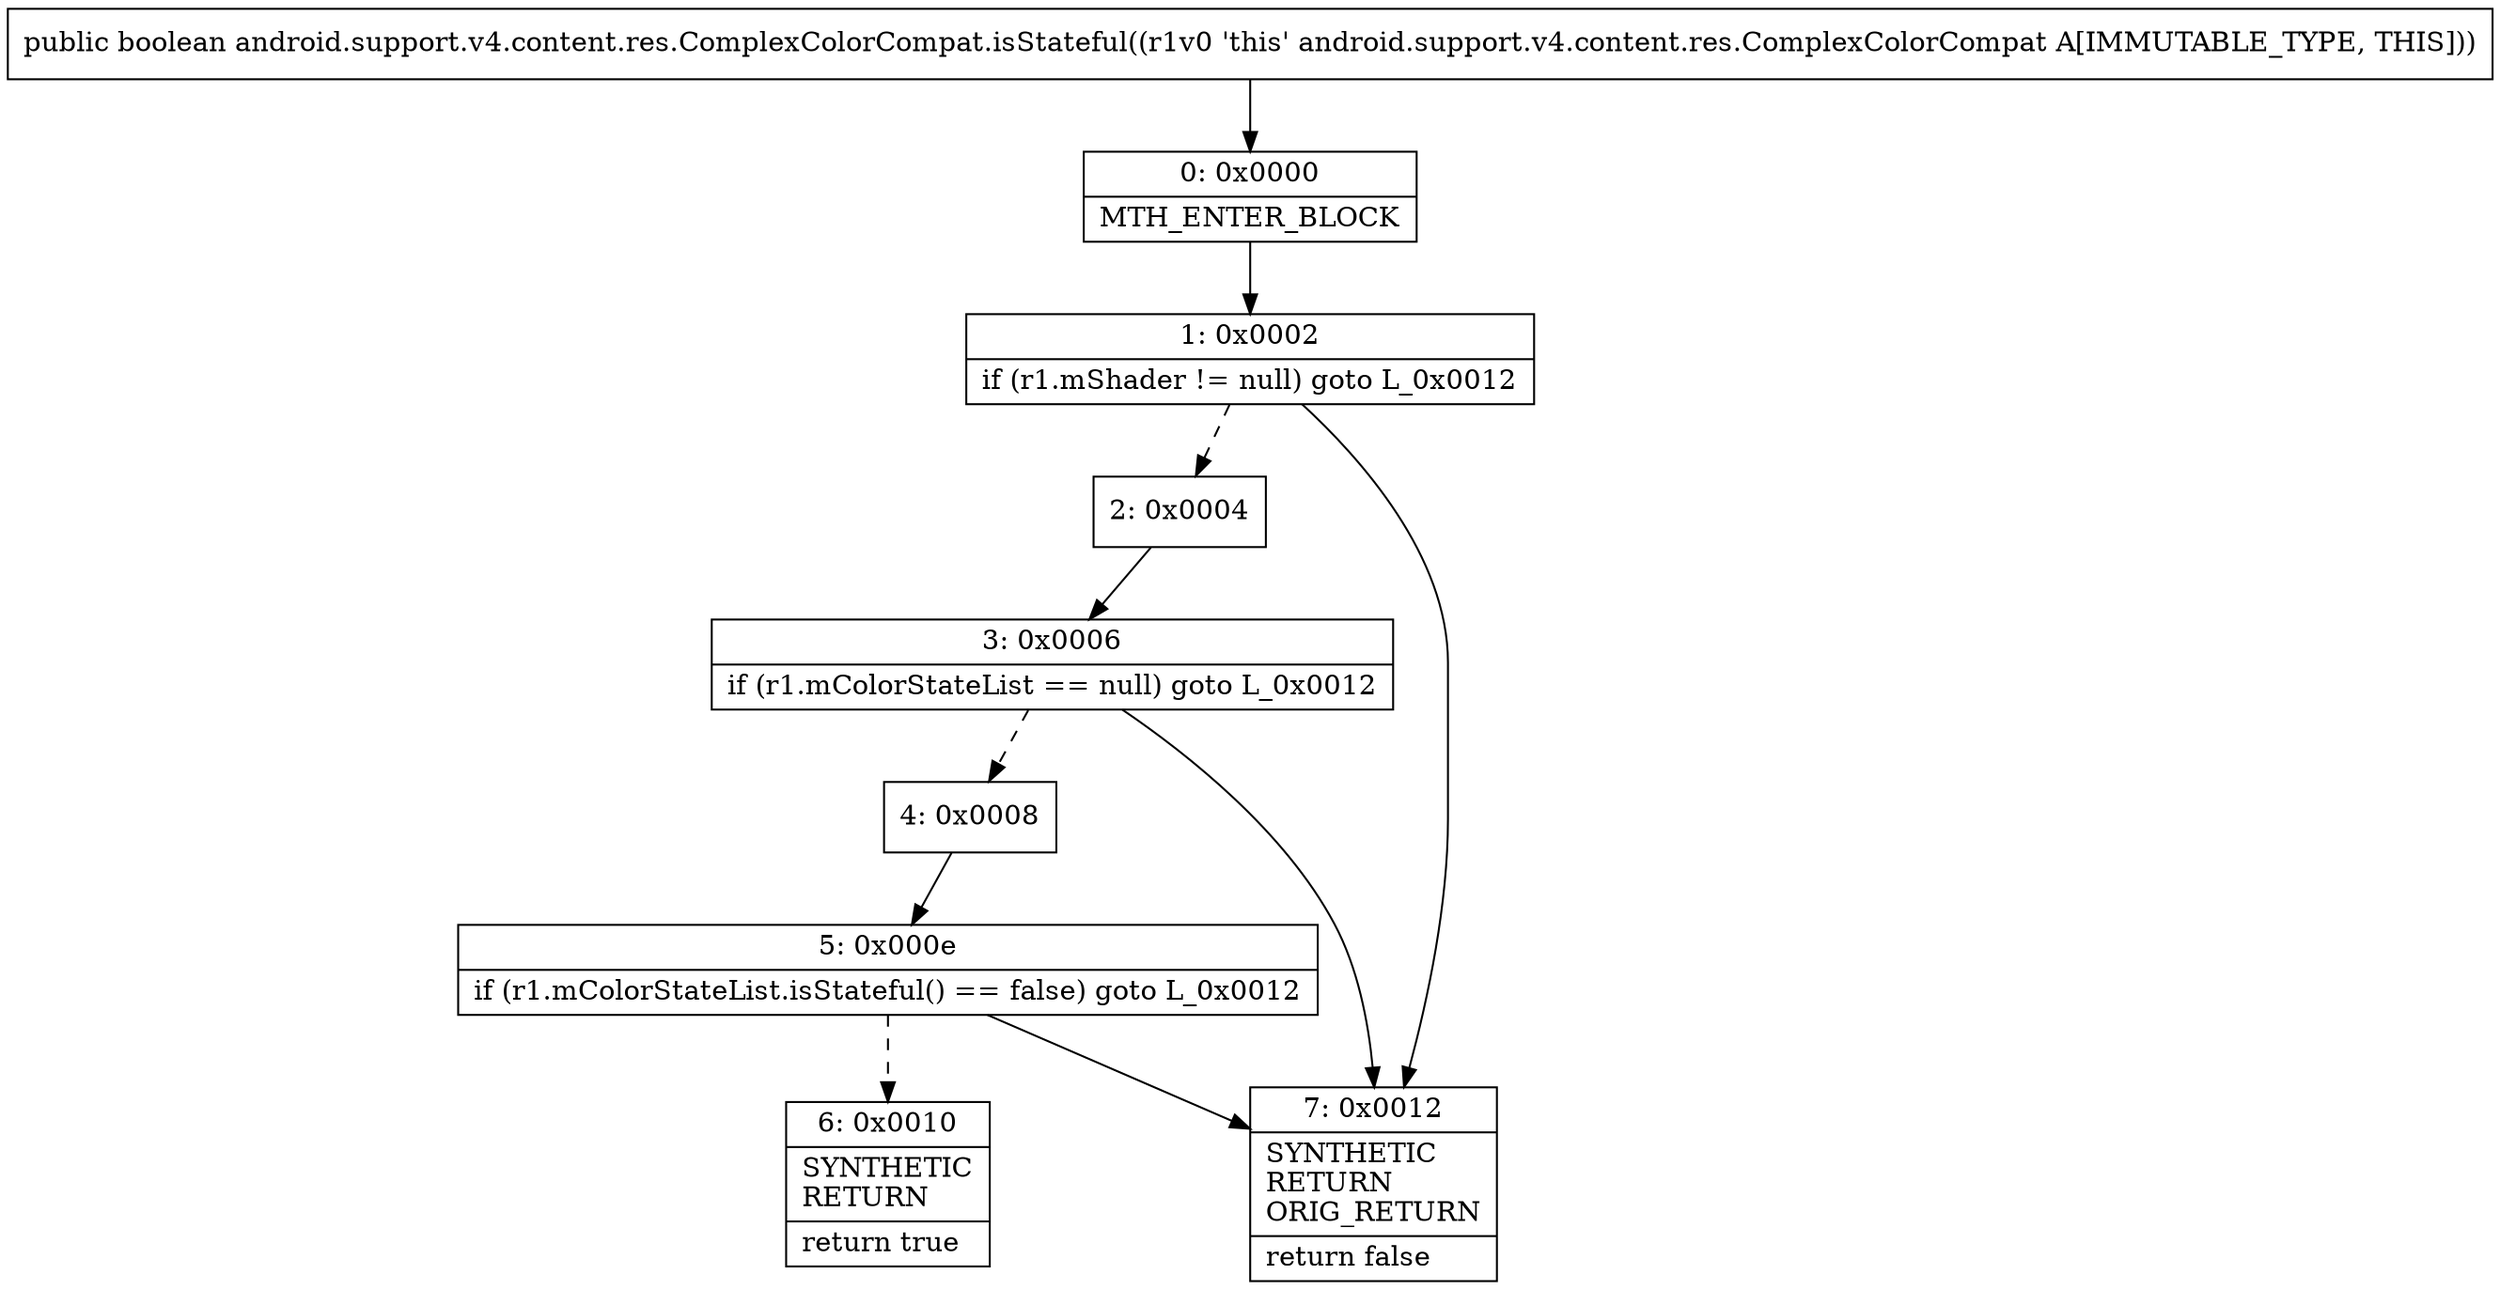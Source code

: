 digraph "CFG forandroid.support.v4.content.res.ComplexColorCompat.isStateful()Z" {
Node_0 [shape=record,label="{0\:\ 0x0000|MTH_ENTER_BLOCK\l}"];
Node_1 [shape=record,label="{1\:\ 0x0002|if (r1.mShader != null) goto L_0x0012\l}"];
Node_2 [shape=record,label="{2\:\ 0x0004}"];
Node_3 [shape=record,label="{3\:\ 0x0006|if (r1.mColorStateList == null) goto L_0x0012\l}"];
Node_4 [shape=record,label="{4\:\ 0x0008}"];
Node_5 [shape=record,label="{5\:\ 0x000e|if (r1.mColorStateList.isStateful() == false) goto L_0x0012\l}"];
Node_6 [shape=record,label="{6\:\ 0x0010|SYNTHETIC\lRETURN\l|return true\l}"];
Node_7 [shape=record,label="{7\:\ 0x0012|SYNTHETIC\lRETURN\lORIG_RETURN\l|return false\l}"];
MethodNode[shape=record,label="{public boolean android.support.v4.content.res.ComplexColorCompat.isStateful((r1v0 'this' android.support.v4.content.res.ComplexColorCompat A[IMMUTABLE_TYPE, THIS])) }"];
MethodNode -> Node_0;
Node_0 -> Node_1;
Node_1 -> Node_2[style=dashed];
Node_1 -> Node_7;
Node_2 -> Node_3;
Node_3 -> Node_4[style=dashed];
Node_3 -> Node_7;
Node_4 -> Node_5;
Node_5 -> Node_6[style=dashed];
Node_5 -> Node_7;
}

